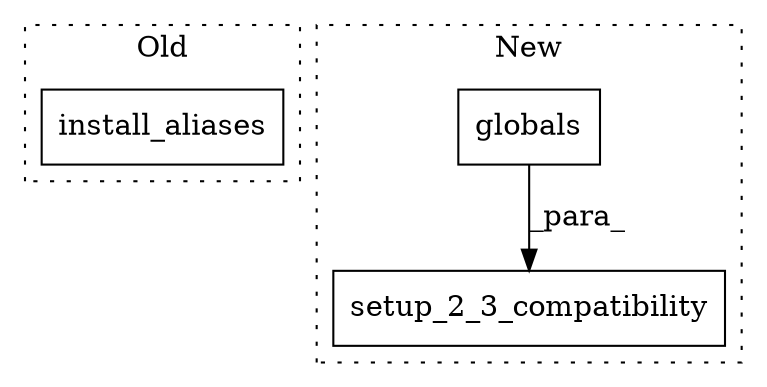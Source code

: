 digraph G {
subgraph cluster0 {
1 [label="install_aliases" a="32" s="699" l="17" shape="box"];
label = "Old";
style="dotted";
}
subgraph cluster1 {
2 [label="setup_2_3_compatibility" a="32" s="528,561" l="24,1" shape="box"];
3 [label="globals" a="32" s="552" l="9" shape="box"];
label = "New";
style="dotted";
}
3 -> 2 [label="_para_"];
}